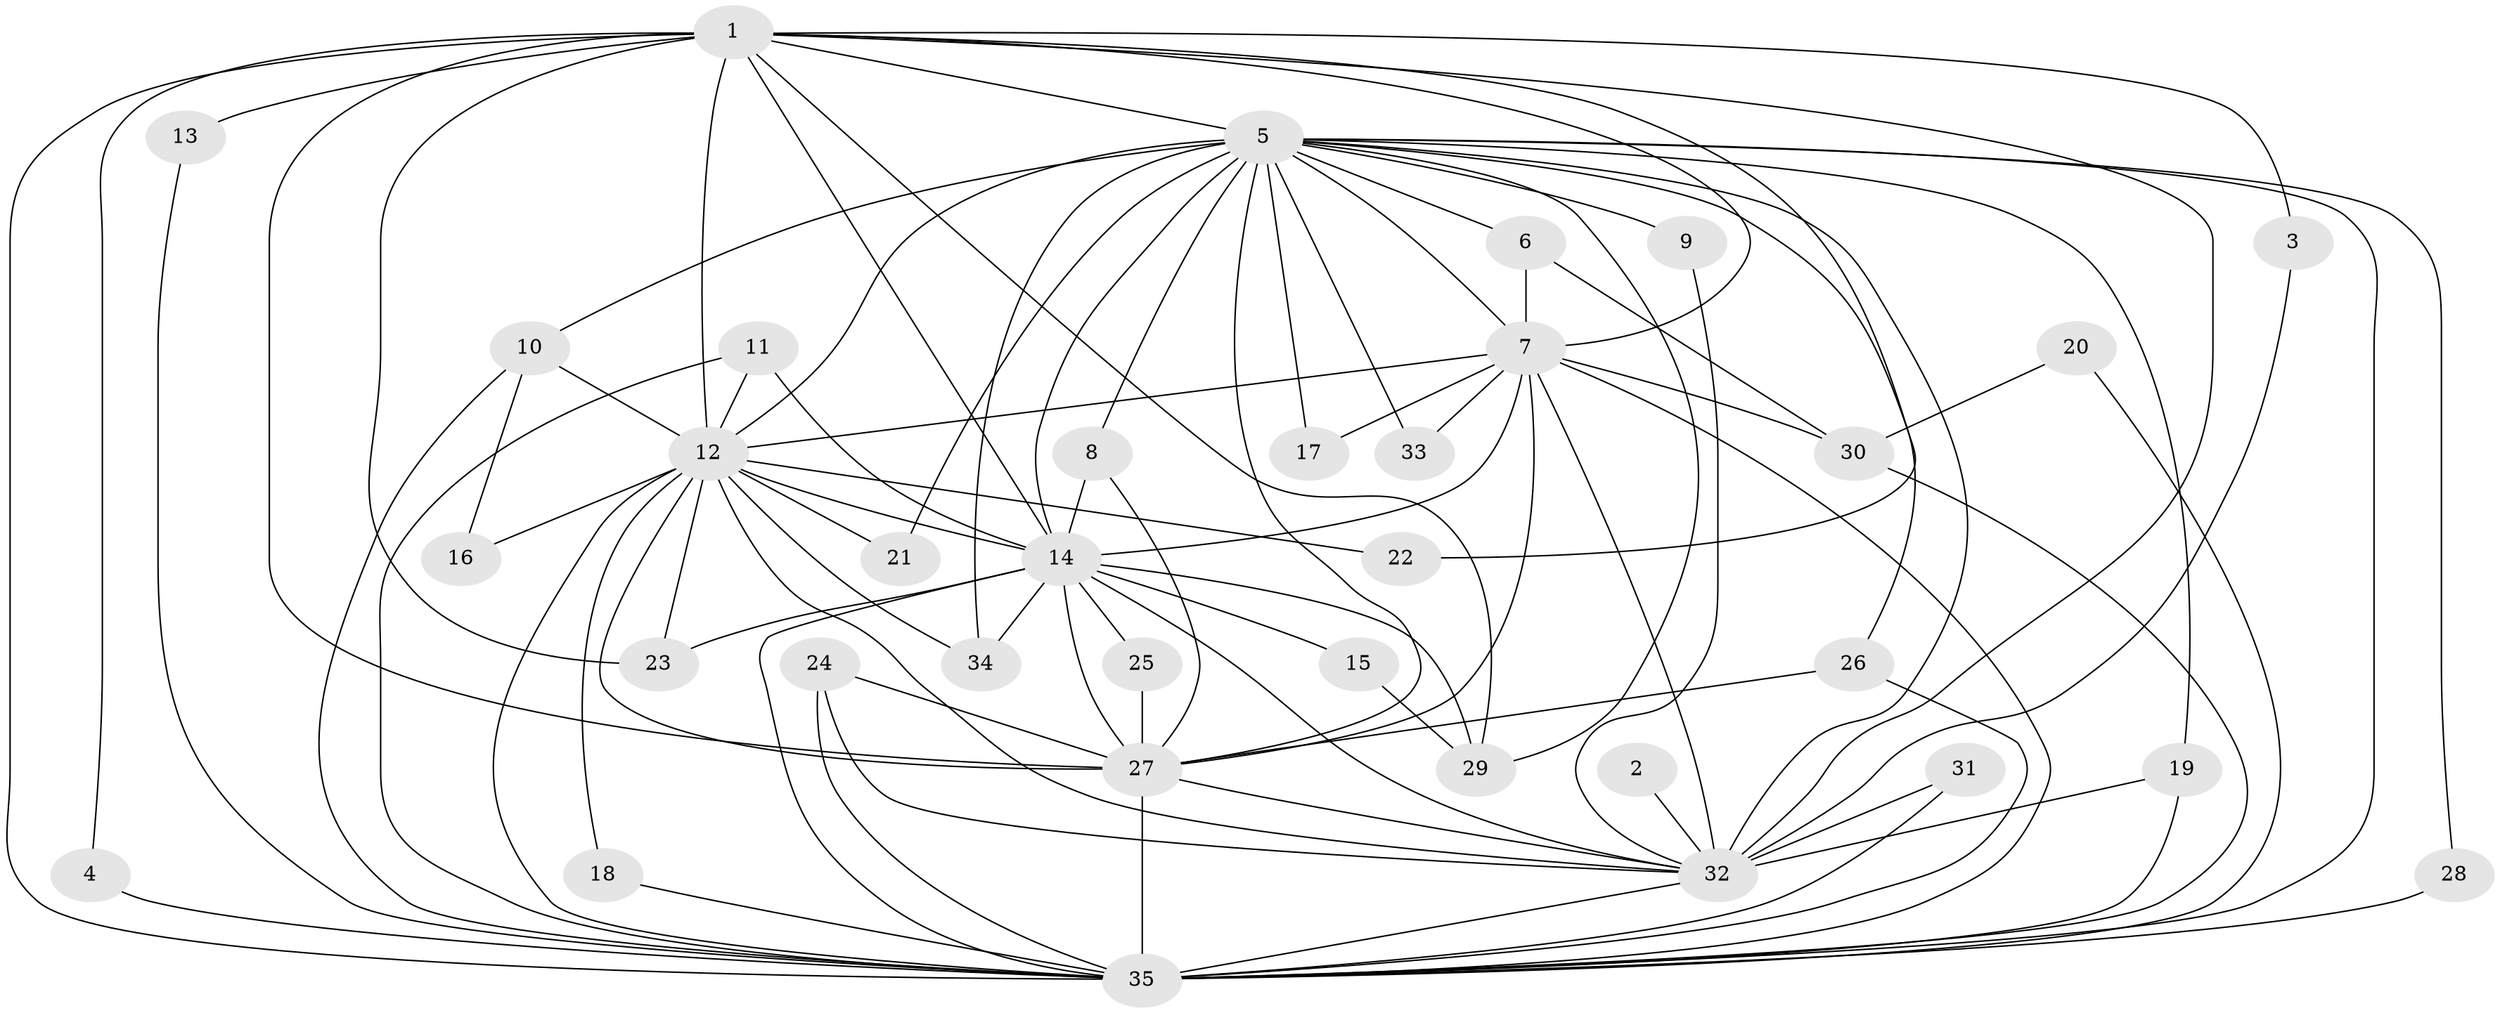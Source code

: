 // original degree distribution, {18: 0.03508771929824561, 25: 0.017543859649122806, 15: 0.017543859649122806, 13: 0.03508771929824561, 14: 0.03508771929824561, 22: 0.017543859649122806, 17: 0.017543859649122806, 2: 0.6140350877192983, 4: 0.05263157894736842, 3: 0.15789473684210525}
// Generated by graph-tools (version 1.1) at 2025/36/03/04/25 23:36:37]
// undirected, 35 vertices, 91 edges
graph export_dot {
  node [color=gray90,style=filled];
  1;
  2;
  3;
  4;
  5;
  6;
  7;
  8;
  9;
  10;
  11;
  12;
  13;
  14;
  15;
  16;
  17;
  18;
  19;
  20;
  21;
  22;
  23;
  24;
  25;
  26;
  27;
  28;
  29;
  30;
  31;
  32;
  33;
  34;
  35;
  1 -- 3 [weight=1.0];
  1 -- 4 [weight=1.0];
  1 -- 5 [weight=3.0];
  1 -- 7 [weight=2.0];
  1 -- 12 [weight=4.0];
  1 -- 13 [weight=1.0];
  1 -- 14 [weight=2.0];
  1 -- 22 [weight=1.0];
  1 -- 23 [weight=1.0];
  1 -- 27 [weight=2.0];
  1 -- 29 [weight=1.0];
  1 -- 32 [weight=4.0];
  1 -- 35 [weight=2.0];
  2 -- 32 [weight=1.0];
  3 -- 32 [weight=1.0];
  4 -- 35 [weight=1.0];
  5 -- 6 [weight=1.0];
  5 -- 7 [weight=1.0];
  5 -- 8 [weight=1.0];
  5 -- 9 [weight=1.0];
  5 -- 10 [weight=1.0];
  5 -- 12 [weight=2.0];
  5 -- 14 [weight=1.0];
  5 -- 17 [weight=1.0];
  5 -- 19 [weight=1.0];
  5 -- 21 [weight=1.0];
  5 -- 26 [weight=1.0];
  5 -- 27 [weight=1.0];
  5 -- 28 [weight=1.0];
  5 -- 29 [weight=1.0];
  5 -- 32 [weight=1.0];
  5 -- 33 [weight=1.0];
  5 -- 34 [weight=1.0];
  5 -- 35 [weight=1.0];
  6 -- 7 [weight=1.0];
  6 -- 30 [weight=1.0];
  7 -- 12 [weight=2.0];
  7 -- 14 [weight=1.0];
  7 -- 17 [weight=1.0];
  7 -- 27 [weight=1.0];
  7 -- 30 [weight=1.0];
  7 -- 32 [weight=1.0];
  7 -- 33 [weight=1.0];
  7 -- 35 [weight=3.0];
  8 -- 14 [weight=1.0];
  8 -- 27 [weight=1.0];
  9 -- 32 [weight=1.0];
  10 -- 12 [weight=1.0];
  10 -- 16 [weight=1.0];
  10 -- 35 [weight=1.0];
  11 -- 12 [weight=1.0];
  11 -- 14 [weight=1.0];
  11 -- 35 [weight=1.0];
  12 -- 14 [weight=4.0];
  12 -- 16 [weight=1.0];
  12 -- 18 [weight=1.0];
  12 -- 21 [weight=1.0];
  12 -- 22 [weight=1.0];
  12 -- 23 [weight=1.0];
  12 -- 27 [weight=2.0];
  12 -- 32 [weight=2.0];
  12 -- 34 [weight=1.0];
  12 -- 35 [weight=2.0];
  13 -- 35 [weight=1.0];
  14 -- 15 [weight=1.0];
  14 -- 23 [weight=1.0];
  14 -- 25 [weight=1.0];
  14 -- 27 [weight=1.0];
  14 -- 29 [weight=1.0];
  14 -- 32 [weight=1.0];
  14 -- 34 [weight=1.0];
  14 -- 35 [weight=1.0];
  15 -- 29 [weight=1.0];
  18 -- 35 [weight=1.0];
  19 -- 32 [weight=1.0];
  19 -- 35 [weight=1.0];
  20 -- 30 [weight=1.0];
  20 -- 35 [weight=1.0];
  24 -- 27 [weight=1.0];
  24 -- 32 [weight=1.0];
  24 -- 35 [weight=1.0];
  25 -- 27 [weight=1.0];
  26 -- 27 [weight=1.0];
  26 -- 35 [weight=1.0];
  27 -- 32 [weight=1.0];
  27 -- 35 [weight=2.0];
  28 -- 35 [weight=1.0];
  30 -- 35 [weight=1.0];
  31 -- 32 [weight=1.0];
  31 -- 35 [weight=2.0];
  32 -- 35 [weight=1.0];
}
